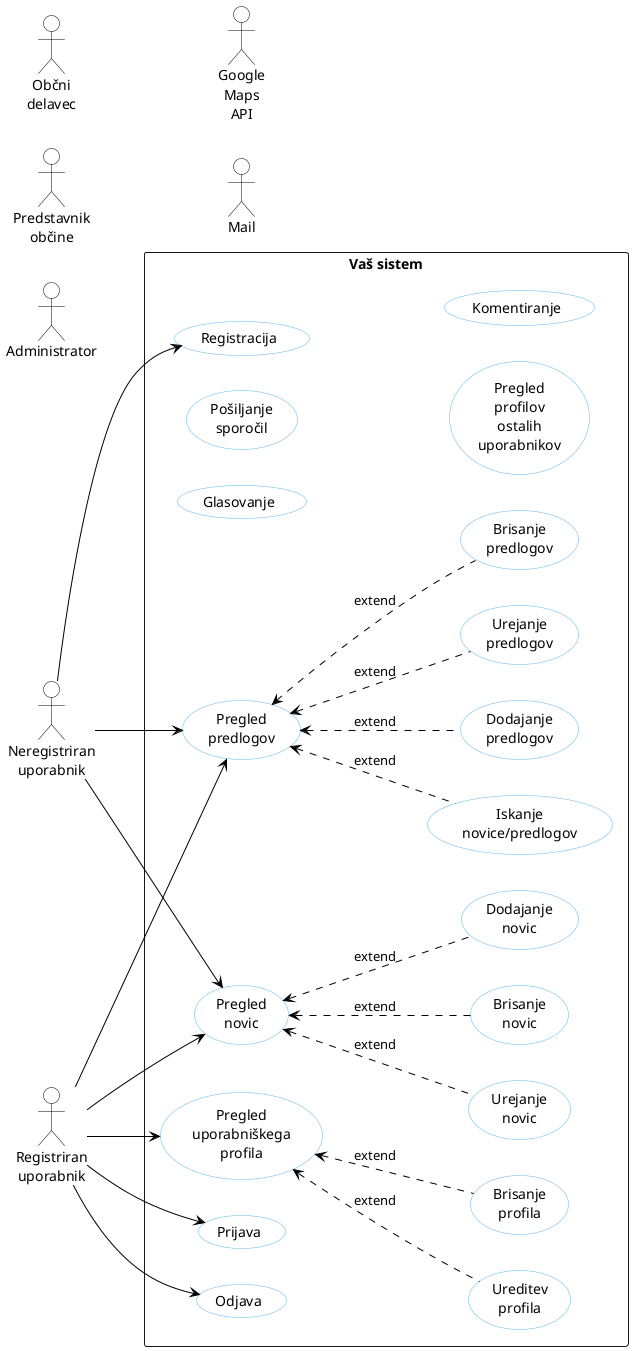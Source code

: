 @startuml DPU

skinparam backgroundcolor transparent
skinparam defaultTextAlignment center
skinparam usecase {
  backgroundColor white
  borderColor #5FB8EC
  arrowColor black
}
skinparam actorBorderColor black
skinparam actorBackgroundColor white

left to right direction

actor "Neregistriran\nuporabnik" AS U1
actor "Registriran\nuporabnik" AS U2
actor "Občni\ndelavec" AS U3
actor "Predstavnik\nobčine" AS U4
actor "Administrator" AS U5

actor "Google\nMaps\nAPI" AS S1
actor "Mail" AS S2

rectangle "Vaš sistem" {
  usecase "Registracija" AS PU1
  usecase "Prijava" AS PU2
  usecase "Odjava" AS PU3
  usecase "Pregled\nuporabniškega\nprofila" AS PU4
  usecase "Ureditev\nprofila" AS PU5
  usecase "Brisanje\nprofila" AS PU6
  usecase "Dodajanje\nnovic" AS PU7
  usecase "Urejanje\nnovic" AS PU8
  usecase "Brisanje\nnovic" AS PU9
  usecase "Pregled\nnovic" AS PU10
  usecase "Dodajanje\npredlogov" AS PU11
  usecase "Glasovanje" AS PU12
  usecase "Urejanje\npredlogov" AS PU13
  usecase "Pregled\npredlogov" AS PU14
  usecase "Brisanje\npredlogov" AS PU15
  usecase "Pošiljanje\nsporočil" AS PU16
  usecase "Iskanje\nnovice/predlogov" AS PU17
  usecase "Pregled\nprofilov\nostalih\nuporabnikov" AS PU18
  usecase "Komentiranje" AS PU19
}

' U2 -left-|> U1

U1 -> (PU1)
U1 --> (PU10)
U1 --> (PU14)
U2 --> (PU2)
U2 --> (PU3)
U2 --> (PU4)
U2 --> (PU10)
U2 --> (PU14)

(PU5) .up.> (PU4) : extend
(PU6) .up.> (PU4) : extend
(PU7) .up.> (PU10) : extend
(PU8) .up.> (PU10) : extend
(PU9) .up.> (PU10) : extend
(PU11) .up.> (PU14) : extend
(PU13) .up.> (PU14) : extend
(PU15) .up.> (PU14) : extend
(PU17) .up.> (PU14) : extend

@enduml
